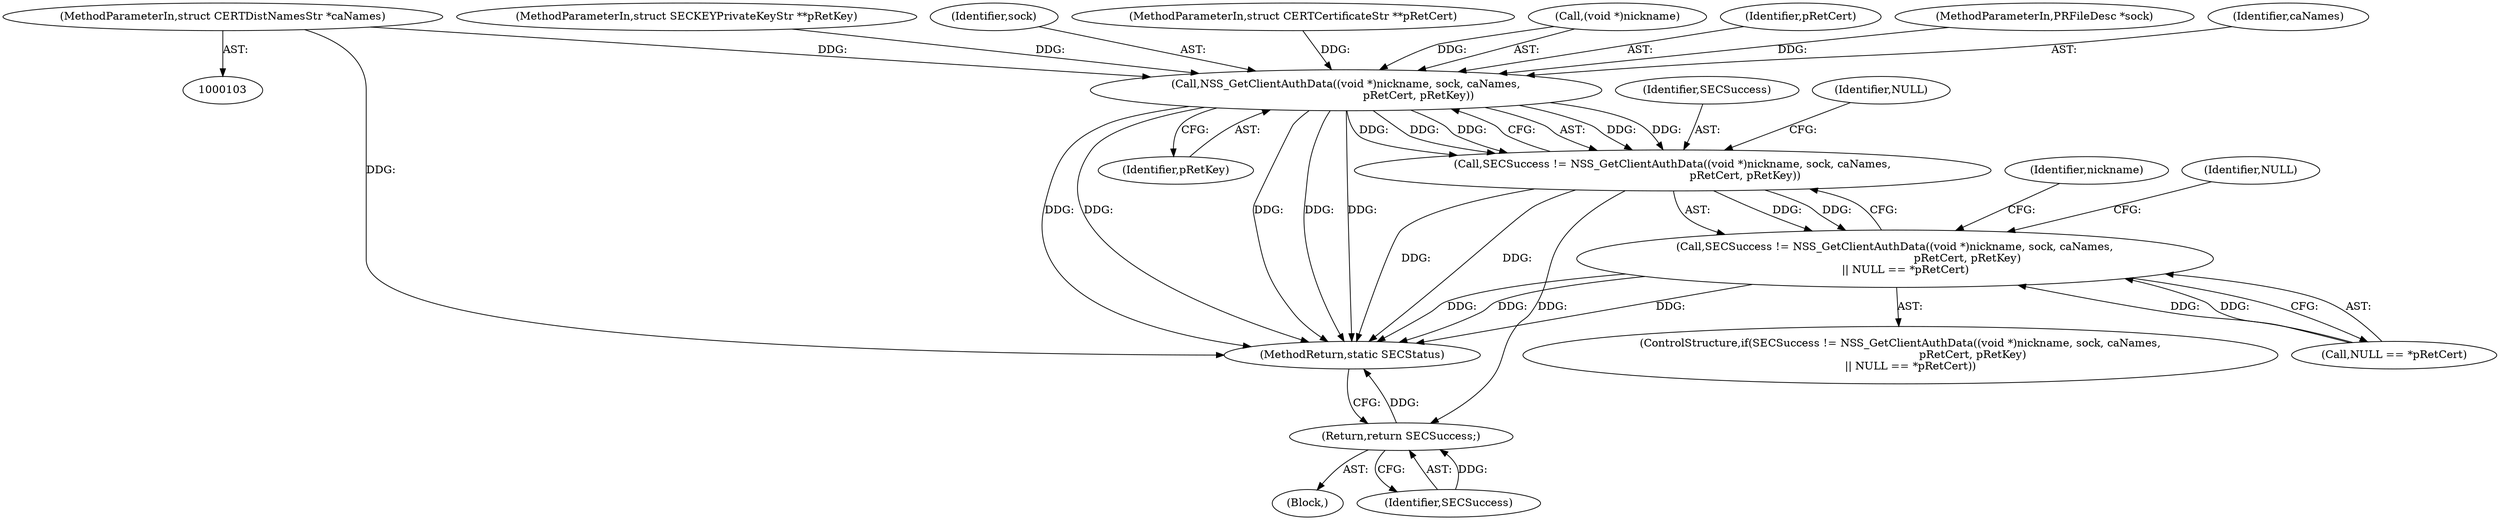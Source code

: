 digraph "0_curl_curl-7_50_2~32@pointer" {
"1000106" [label="(MethodParameterIn,struct CERTDistNamesStr *caNames)"];
"1000245" [label="(Call,NSS_GetClientAuthData((void *)nickname, sock, caNames,\n                                          pRetCert, pRetKey))"];
"1000243" [label="(Call,SECSuccess != NSS_GetClientAuthData((void *)nickname, sock, caNames,\n                                          pRetCert, pRetKey))"];
"1000242" [label="(Call,SECSuccess != NSS_GetClientAuthData((void *)nickname, sock, caNames,\n                                          pRetCert, pRetKey)\n      || NULL == *pRetCert)"];
"1000321" [label="(Return,return SECSuccess;)"];
"1000241" [label="(ControlStructure,if(SECSuccess != NSS_GetClientAuthData((void *)nickname, sock, caNames,\n                                          pRetCert, pRetKey)\n      || NULL == *pRetCert))"];
"1000254" [label="(Identifier,NULL)"];
"1000321" [label="(Return,return SECSuccess;)"];
"1000252" [label="(Identifier,pRetKey)"];
"1000253" [label="(Call,NULL == *pRetCert)"];
"1000251" [label="(Identifier,pRetCert)"];
"1000105" [label="(MethodParameterIn,PRFileDesc *sock)"];
"1000250" [label="(Identifier,caNames)"];
"1000108" [label="(MethodParameterIn,struct SECKEYPrivateKeyStr **pRetKey)"];
"1000244" [label="(Identifier,SECSuccess)"];
"1000249" [label="(Identifier,sock)"];
"1000107" [label="(MethodParameterIn,struct CERTCertificateStr **pRetCert)"];
"1000106" [label="(MethodParameterIn,struct CERTDistNamesStr *caNames)"];
"1000273" [label="(Identifier,nickname)"];
"1000323" [label="(MethodReturn,static SECStatus)"];
"1000245" [label="(Call,NSS_GetClientAuthData((void *)nickname, sock, caNames,\n                                          pRetCert, pRetKey))"];
"1000242" [label="(Call,SECSuccess != NSS_GetClientAuthData((void *)nickname, sock, caNames,\n                                          pRetCert, pRetKey)\n      || NULL == *pRetCert)"];
"1000260" [label="(Identifier,NULL)"];
"1000109" [label="(Block,)"];
"1000243" [label="(Call,SECSuccess != NSS_GetClientAuthData((void *)nickname, sock, caNames,\n                                          pRetCert, pRetKey))"];
"1000246" [label="(Call,(void *)nickname)"];
"1000322" [label="(Identifier,SECSuccess)"];
"1000106" -> "1000103"  [label="AST: "];
"1000106" -> "1000323"  [label="DDG: "];
"1000106" -> "1000245"  [label="DDG: "];
"1000245" -> "1000243"  [label="AST: "];
"1000245" -> "1000252"  [label="CFG: "];
"1000246" -> "1000245"  [label="AST: "];
"1000249" -> "1000245"  [label="AST: "];
"1000250" -> "1000245"  [label="AST: "];
"1000251" -> "1000245"  [label="AST: "];
"1000252" -> "1000245"  [label="AST: "];
"1000243" -> "1000245"  [label="CFG: "];
"1000245" -> "1000323"  [label="DDG: "];
"1000245" -> "1000323"  [label="DDG: "];
"1000245" -> "1000323"  [label="DDG: "];
"1000245" -> "1000323"  [label="DDG: "];
"1000245" -> "1000323"  [label="DDG: "];
"1000245" -> "1000243"  [label="DDG: "];
"1000245" -> "1000243"  [label="DDG: "];
"1000245" -> "1000243"  [label="DDG: "];
"1000245" -> "1000243"  [label="DDG: "];
"1000245" -> "1000243"  [label="DDG: "];
"1000246" -> "1000245"  [label="DDG: "];
"1000105" -> "1000245"  [label="DDG: "];
"1000107" -> "1000245"  [label="DDG: "];
"1000108" -> "1000245"  [label="DDG: "];
"1000243" -> "1000242"  [label="AST: "];
"1000244" -> "1000243"  [label="AST: "];
"1000254" -> "1000243"  [label="CFG: "];
"1000242" -> "1000243"  [label="CFG: "];
"1000243" -> "1000323"  [label="DDG: "];
"1000243" -> "1000323"  [label="DDG: "];
"1000243" -> "1000242"  [label="DDG: "];
"1000243" -> "1000242"  [label="DDG: "];
"1000243" -> "1000321"  [label="DDG: "];
"1000242" -> "1000241"  [label="AST: "];
"1000242" -> "1000253"  [label="CFG: "];
"1000253" -> "1000242"  [label="AST: "];
"1000260" -> "1000242"  [label="CFG: "];
"1000273" -> "1000242"  [label="CFG: "];
"1000242" -> "1000323"  [label="DDG: "];
"1000242" -> "1000323"  [label="DDG: "];
"1000242" -> "1000323"  [label="DDG: "];
"1000253" -> "1000242"  [label="DDG: "];
"1000253" -> "1000242"  [label="DDG: "];
"1000321" -> "1000109"  [label="AST: "];
"1000321" -> "1000322"  [label="CFG: "];
"1000322" -> "1000321"  [label="AST: "];
"1000323" -> "1000321"  [label="CFG: "];
"1000321" -> "1000323"  [label="DDG: "];
"1000322" -> "1000321"  [label="DDG: "];
}
